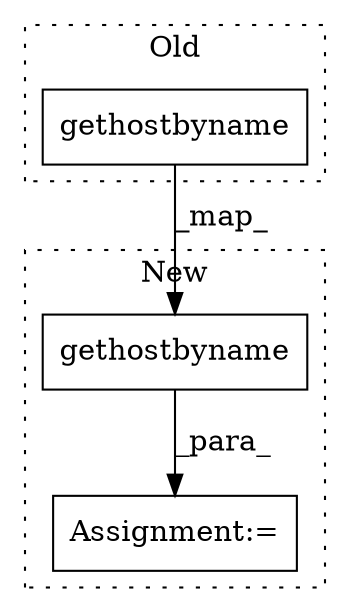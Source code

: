digraph G {
subgraph cluster0 {
1 [label="gethostbyname" a="32" s="5206,5240" l="14,1" shape="box"];
label = "Old";
style="dotted";
}
subgraph cluster1 {
2 [label="gethostbyname" a="32" s="5190,5224" l="14,1" shape="box"];
3 [label="Assignment:=" a="7" s="5182" l="1" shape="box"];
label = "New";
style="dotted";
}
1 -> 2 [label="_map_"];
2 -> 3 [label="_para_"];
}